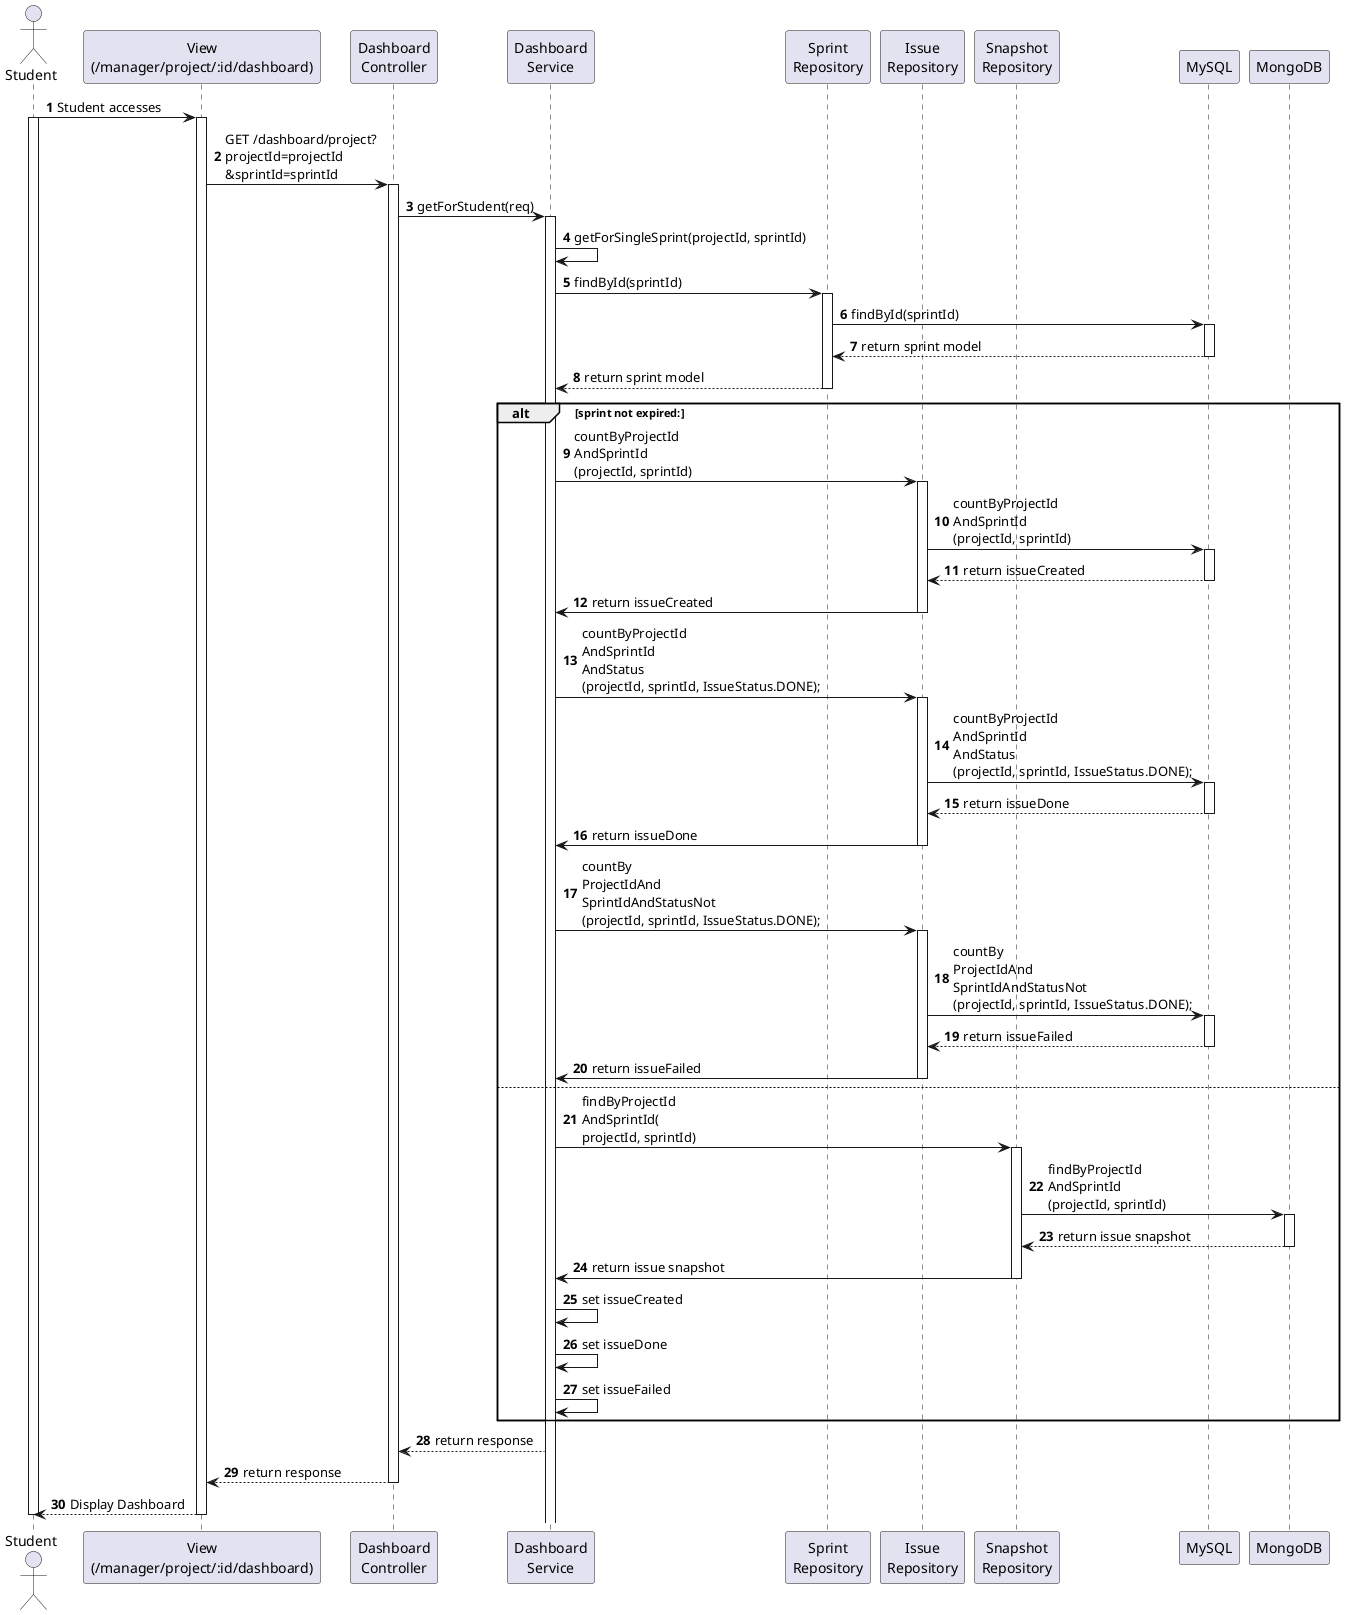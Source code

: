 @startuml
autonumber

actor Student as SV
participant "View\n(/manager/project/:id/dashboard)" as View
participant "Dashboard\nController" as Controller
participant "Dashboard\nService" as Service
participant "Sprint\nRepository" as SprintRepo
participant "Issue\nRepository" as IssueRepo
participant "Snapshot\nRepository" as SnapRepo
participant "MySQL" as MySQL
participant "MongoDB" as MongoDB
SV -> View : Student accesses
activate SV

activate View
View -> Controller : GET /dashboard/project?\nprojectId=projectId\n&sprintId=sprintId

activate Controller
Controller -> Service : getForStudent(req)

activate Service

Service -> Service: getForSingleSprint(projectId, sprintId)
Service -> SprintRepo: findById(sprintId)
activate SprintRepo
SprintRepo -> MySQL:  findById(sprintId)
activate MySQL
MySQL --> SprintRepo: return sprint model
deactivate MySQL
SprintRepo --> Service: return sprint model
deactivate SprintRepo

alt sprint not expired:
  Service -> IssueRepo: countByProjectId\nAndSprintId\n(projectId, sprintId)
  activate IssueRepo
  IssueRepo -> MySQL: countByProjectId\nAndSprintId\n(projectId, sprintId)
  activate MySQL
  MySQL --> IssueRepo: return issueCreated
  deactivate MySQL
  IssueRepo -> Service: return issueCreated
  deactivate IssueRepo

  Service -> IssueRepo: countByProjectId\nAndSprintId\nAndStatus\n(projectId, sprintId, IssueStatus.DONE);
  activate IssueRepo
  IssueRepo -> MySQL: countByProjectId\nAndSprintId\nAndStatus\n(projectId, sprintId, IssueStatus.DONE);
  activate MySQL
  MySQL --> IssueRepo: return issueDone
  deactivate MySQL
  IssueRepo -> Service: return issueDone
  deactivate IssueRepo

  Service -> IssueRepo: countBy\nProjectIdAnd\nSprintIdAndStatusNot\n(projectId, sprintId, IssueStatus.DONE);
  activate IssueRepo
  IssueRepo -> MySQL: countBy\nProjectIdAnd\nSprintIdAndStatusNot\n(projectId, sprintId, IssueStatus.DONE);
  activate MySQL
  MySQL --> IssueRepo: return issueFailed
  deactivate MySQL
  IssueRepo -> Service: return issueFailed
  deactivate IssueRepo
else
  Service -> SnapRepo: findByProjectId\nAndSprintId(\nprojectId, sprintId)
  activate SnapRepo
  SnapRepo -> MongoDB: findByProjectId\nAndSprintId\n(projectId, sprintId)
  activate MongoDB
  MongoDB --> SnapRepo: return issue snapshot
  deactivate MongoDB
  SnapRepo -> Service: return issue snapshot
  deactivate SnapRepo
  Service -> Service: set issueCreated
  Service -> Service: set issueDone
  Service -> Service: set issueFailed
end
Service --> Controller: return response
Controller --> View: return response
deactivate Controller
View --> SV: Display Dashboard
deactivate View
deactivate SV
@enduml
